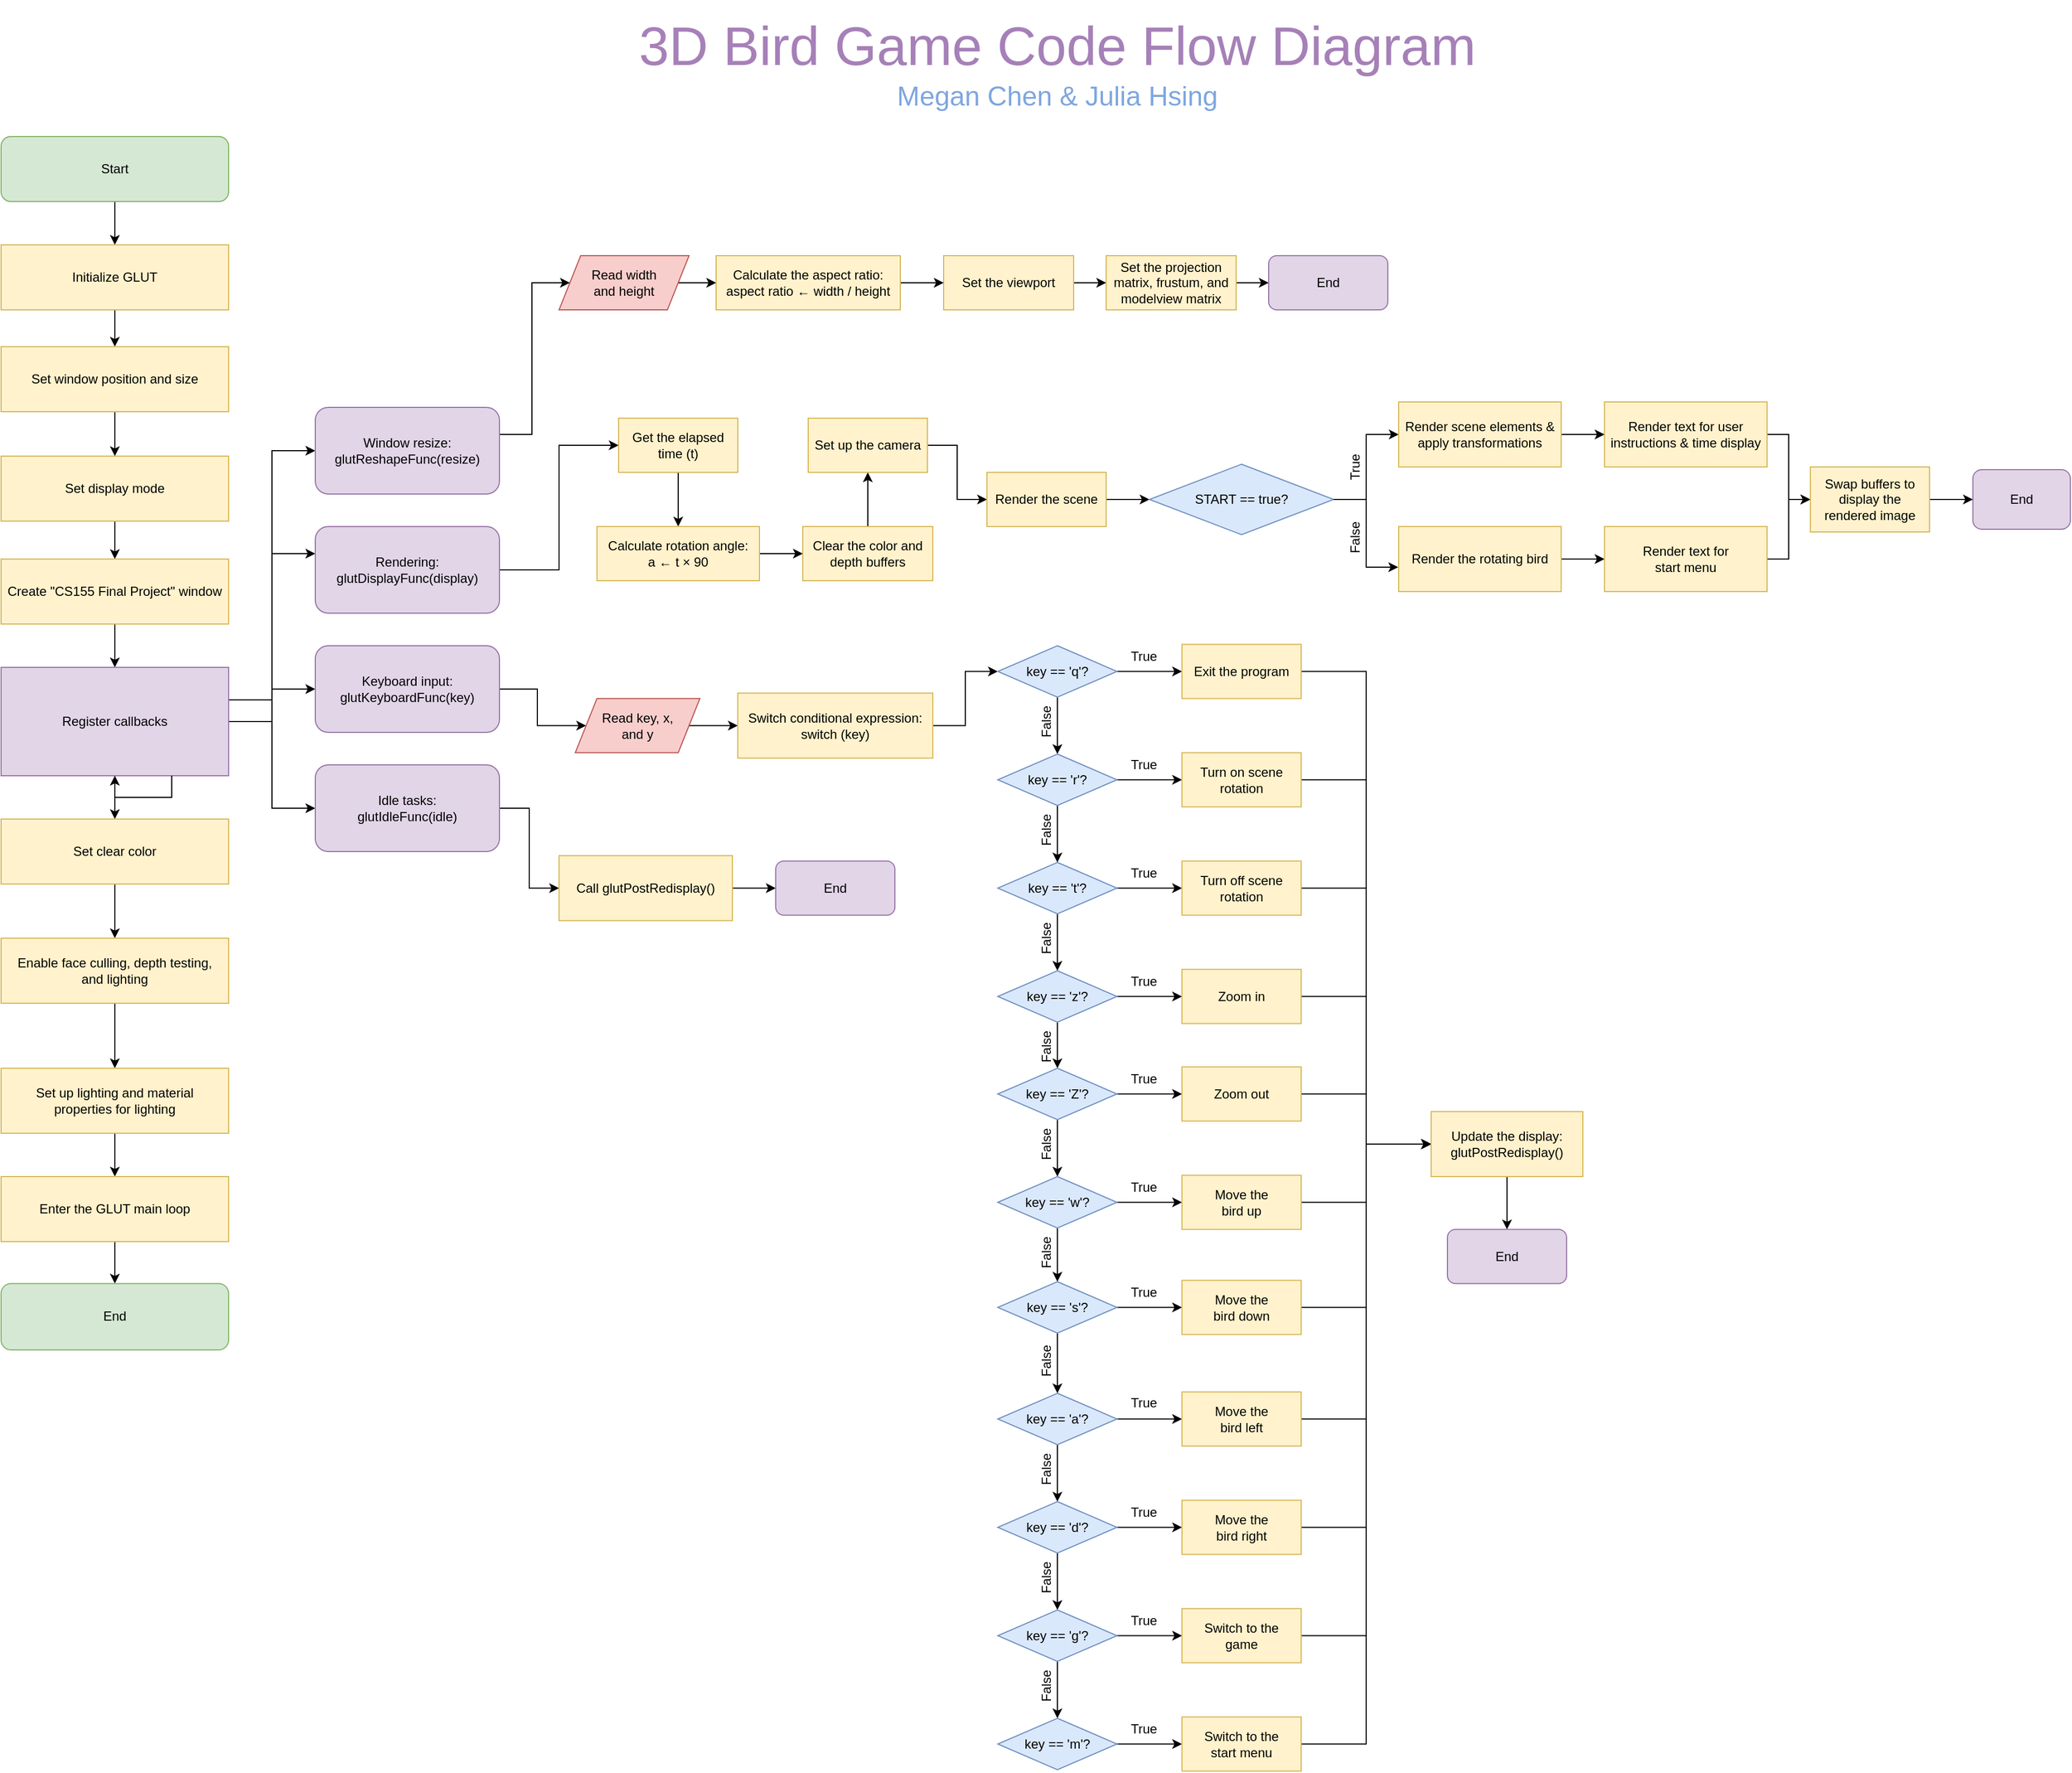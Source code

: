 <mxfile version="22.1.5" type="device">
  <diagram id="C5RBs43oDa-KdzZeNtuy" name="Page-1">
    <mxGraphModel dx="1050" dy="630" grid="0" gridSize="10" guides="1" tooltips="1" connect="1" arrows="1" fold="1" page="0" pageScale="1" pageWidth="1169" pageHeight="827" background="none" math="0" shadow="0">
      <root>
        <mxCell id="WIyWlLk6GJQsqaUBKTNV-0" />
        <mxCell id="WIyWlLk6GJQsqaUBKTNV-1" parent="WIyWlLk6GJQsqaUBKTNV-0" />
        <mxCell id="DvEdpbcLVtmOdHuHlk22-88" value="" style="edgeStyle=orthogonalEdgeStyle;rounded=0;orthogonalLoop=1;jettySize=auto;html=1;" parent="WIyWlLk6GJQsqaUBKTNV-1" source="WIyWlLk6GJQsqaUBKTNV-3" target="GtnpbiUyTME8SAcriD9--0" edge="1">
          <mxGeometry relative="1" as="geometry" />
        </mxCell>
        <mxCell id="WIyWlLk6GJQsqaUBKTNV-3" value="Start" style="rounded=1;whiteSpace=wrap;html=1;fontSize=12;glass=0;strokeWidth=1;shadow=0;fillColor=#d5e8d4;strokeColor=#82b366;" parent="WIyWlLk6GJQsqaUBKTNV-1" vertex="1">
          <mxGeometry x="70" y="160" width="210" height="60" as="geometry" />
        </mxCell>
        <mxCell id="GtnpbiUyTME8SAcriD9--3" value="" style="edgeStyle=orthogonalEdgeStyle;rounded=0;orthogonalLoop=1;jettySize=auto;html=1;" parent="WIyWlLk6GJQsqaUBKTNV-1" source="GtnpbiUyTME8SAcriD9--0" target="GtnpbiUyTME8SAcriD9--1" edge="1">
          <mxGeometry relative="1" as="geometry" />
        </mxCell>
        <mxCell id="GtnpbiUyTME8SAcriD9--0" value="Initialize GLUT" style="rounded=0;whiteSpace=wrap;html=1;fillColor=#fff2cc;strokeColor=#d6b656;" parent="WIyWlLk6GJQsqaUBKTNV-1" vertex="1">
          <mxGeometry x="70" y="260" width="210" height="60" as="geometry" />
        </mxCell>
        <mxCell id="GtnpbiUyTME8SAcriD9--4" value="" style="edgeStyle=orthogonalEdgeStyle;rounded=0;orthogonalLoop=1;jettySize=auto;html=1;" parent="WIyWlLk6GJQsqaUBKTNV-1" source="GtnpbiUyTME8SAcriD9--1" target="GtnpbiUyTME8SAcriD9--2" edge="1">
          <mxGeometry relative="1" as="geometry" />
        </mxCell>
        <mxCell id="GtnpbiUyTME8SAcriD9--1" value="Set window position and size" style="rounded=0;whiteSpace=wrap;html=1;fillColor=#fff2cc;strokeColor=#d6b656;" parent="WIyWlLk6GJQsqaUBKTNV-1" vertex="1">
          <mxGeometry x="70" y="354" width="210" height="60" as="geometry" />
        </mxCell>
        <mxCell id="GtnpbiUyTME8SAcriD9--6" value="" style="edgeStyle=orthogonalEdgeStyle;rounded=0;orthogonalLoop=1;jettySize=auto;html=1;" parent="WIyWlLk6GJQsqaUBKTNV-1" source="GtnpbiUyTME8SAcriD9--2" target="GtnpbiUyTME8SAcriD9--5" edge="1">
          <mxGeometry relative="1" as="geometry" />
        </mxCell>
        <mxCell id="GtnpbiUyTME8SAcriD9--2" value="Set display mode" style="rounded=0;whiteSpace=wrap;html=1;fillColor=#fff2cc;strokeColor=#d6b656;" parent="WIyWlLk6GJQsqaUBKTNV-1" vertex="1">
          <mxGeometry x="70" y="455" width="210" height="60" as="geometry" />
        </mxCell>
        <mxCell id="GtnpbiUyTME8SAcriD9--8" value="" style="edgeStyle=orthogonalEdgeStyle;rounded=0;orthogonalLoop=1;jettySize=auto;html=1;" parent="WIyWlLk6GJQsqaUBKTNV-1" source="GtnpbiUyTME8SAcriD9--5" target="GtnpbiUyTME8SAcriD9--7" edge="1">
          <mxGeometry relative="1" as="geometry" />
        </mxCell>
        <mxCell id="GtnpbiUyTME8SAcriD9--5" value="Create &quot;CS155 Final Project&quot; window" style="rounded=0;whiteSpace=wrap;html=1;fillColor=#fff2cc;strokeColor=#d6b656;" parent="WIyWlLk6GJQsqaUBKTNV-1" vertex="1">
          <mxGeometry x="70" y="550" width="210" height="60" as="geometry" />
        </mxCell>
        <mxCell id="GtnpbiUyTME8SAcriD9--10" value="" style="edgeStyle=orthogonalEdgeStyle;rounded=0;orthogonalLoop=1;jettySize=auto;html=1;" parent="WIyWlLk6GJQsqaUBKTNV-1" source="GtnpbiUyTME8SAcriD9--7" target="GtnpbiUyTME8SAcriD9--9" edge="1">
          <mxGeometry relative="1" as="geometry" />
        </mxCell>
        <mxCell id="GtnpbiUyTME8SAcriD9--27" style="edgeStyle=orthogonalEdgeStyle;rounded=0;orthogonalLoop=1;jettySize=auto;html=1;exitX=1;exitY=0.5;exitDx=0;exitDy=0;" parent="WIyWlLk6GJQsqaUBKTNV-1" source="GtnpbiUyTME8SAcriD9--7" target="GtnpbiUyTME8SAcriD9--23" edge="1">
          <mxGeometry relative="1" as="geometry">
            <Array as="points">
              <mxPoint x="320" y="680" />
              <mxPoint x="320" y="545" />
            </Array>
          </mxGeometry>
        </mxCell>
        <mxCell id="GtnpbiUyTME8SAcriD9--28" style="edgeStyle=orthogonalEdgeStyle;rounded=0;orthogonalLoop=1;jettySize=auto;html=1;exitX=1;exitY=0.5;exitDx=0;exitDy=0;entryX=0;entryY=0.5;entryDx=0;entryDy=0;" parent="WIyWlLk6GJQsqaUBKTNV-1" source="GtnpbiUyTME8SAcriD9--7" target="GtnpbiUyTME8SAcriD9--24" edge="1">
          <mxGeometry relative="1" as="geometry" />
        </mxCell>
        <mxCell id="GtnpbiUyTME8SAcriD9--29" style="edgeStyle=orthogonalEdgeStyle;rounded=0;orthogonalLoop=1;jettySize=auto;html=1;exitX=1;exitY=0.5;exitDx=0;exitDy=0;entryX=0;entryY=0.5;entryDx=0;entryDy=0;" parent="WIyWlLk6GJQsqaUBKTNV-1" source="GtnpbiUyTME8SAcriD9--7" target="GtnpbiUyTME8SAcriD9--22" edge="1">
          <mxGeometry relative="1" as="geometry" />
        </mxCell>
        <mxCell id="GtnpbiUyTME8SAcriD9--30" style="edgeStyle=orthogonalEdgeStyle;rounded=0;orthogonalLoop=1;jettySize=auto;html=1;exitX=1;exitY=0.5;exitDx=0;exitDy=0;entryX=0;entryY=0.5;entryDx=0;entryDy=0;" parent="WIyWlLk6GJQsqaUBKTNV-1" source="GtnpbiUyTME8SAcriD9--7" target="GtnpbiUyTME8SAcriD9--25" edge="1">
          <mxGeometry relative="1" as="geometry" />
        </mxCell>
        <mxCell id="GtnpbiUyTME8SAcriD9--7" value="Register callbacks" style="rounded=0;whiteSpace=wrap;html=1;fillColor=#e1d5e7;strokeColor=#9673a6;" parent="WIyWlLk6GJQsqaUBKTNV-1" vertex="1">
          <mxGeometry x="70" y="650" width="210" height="100" as="geometry" />
        </mxCell>
        <mxCell id="GtnpbiUyTME8SAcriD9--12" value="" style="edgeStyle=orthogonalEdgeStyle;rounded=0;orthogonalLoop=1;jettySize=auto;html=1;" parent="WIyWlLk6GJQsqaUBKTNV-1" source="GtnpbiUyTME8SAcriD9--9" target="GtnpbiUyTME8SAcriD9--11" edge="1">
          <mxGeometry relative="1" as="geometry" />
        </mxCell>
        <mxCell id="GtnpbiUyTME8SAcriD9--9" value="Set clear color" style="rounded=0;whiteSpace=wrap;html=1;fillColor=#fff2cc;strokeColor=#d6b656;" parent="WIyWlLk6GJQsqaUBKTNV-1" vertex="1">
          <mxGeometry x="70" y="790" width="210" height="60" as="geometry" />
        </mxCell>
        <mxCell id="GtnpbiUyTME8SAcriD9--16" value="" style="edgeStyle=orthogonalEdgeStyle;rounded=0;orthogonalLoop=1;jettySize=auto;html=1;" parent="WIyWlLk6GJQsqaUBKTNV-1" source="GtnpbiUyTME8SAcriD9--11" target="GtnpbiUyTME8SAcriD9--13" edge="1">
          <mxGeometry relative="1" as="geometry" />
        </mxCell>
        <mxCell id="GtnpbiUyTME8SAcriD9--11" value="Enable face culling, depth testing, &lt;br&gt;and lighting" style="rounded=0;whiteSpace=wrap;html=1;fillColor=#fff2cc;strokeColor=#d6b656;" parent="WIyWlLk6GJQsqaUBKTNV-1" vertex="1">
          <mxGeometry x="70" y="900" width="210" height="60" as="geometry" />
        </mxCell>
        <mxCell id="GtnpbiUyTME8SAcriD9--15" value="" style="edgeStyle=orthogonalEdgeStyle;rounded=0;orthogonalLoop=1;jettySize=auto;html=1;" parent="WIyWlLk6GJQsqaUBKTNV-1" source="GtnpbiUyTME8SAcriD9--13" target="GtnpbiUyTME8SAcriD9--14" edge="1">
          <mxGeometry relative="1" as="geometry" />
        </mxCell>
        <mxCell id="GtnpbiUyTME8SAcriD9--13" value="Set up lighting and material &lt;br&gt;properties for lighting" style="rounded=0;whiteSpace=wrap;html=1;fillColor=#fff2cc;strokeColor=#d6b656;" parent="WIyWlLk6GJQsqaUBKTNV-1" vertex="1">
          <mxGeometry x="70" y="1020" width="210" height="60" as="geometry" />
        </mxCell>
        <mxCell id="GtnpbiUyTME8SAcriD9--18" value="" style="edgeStyle=orthogonalEdgeStyle;rounded=0;orthogonalLoop=1;jettySize=auto;html=1;" parent="WIyWlLk6GJQsqaUBKTNV-1" source="GtnpbiUyTME8SAcriD9--14" target="GtnpbiUyTME8SAcriD9--17" edge="1">
          <mxGeometry relative="1" as="geometry" />
        </mxCell>
        <mxCell id="GtnpbiUyTME8SAcriD9--14" value="Enter the GLUT main loop" style="rounded=0;whiteSpace=wrap;html=1;fillColor=#fff2cc;strokeColor=#d6b656;" parent="WIyWlLk6GJQsqaUBKTNV-1" vertex="1">
          <mxGeometry x="70" y="1120" width="210" height="60" as="geometry" />
        </mxCell>
        <mxCell id="GtnpbiUyTME8SAcriD9--17" value="End" style="rounded=1;whiteSpace=wrap;html=1;fillColor=#d5e8d4;strokeColor=#82b366;" parent="WIyWlLk6GJQsqaUBKTNV-1" vertex="1">
          <mxGeometry x="70" y="1218.75" width="210" height="61.25" as="geometry" />
        </mxCell>
        <mxCell id="GtnpbiUyTME8SAcriD9--35" style="edgeStyle=orthogonalEdgeStyle;rounded=0;orthogonalLoop=1;jettySize=auto;html=1;entryX=0;entryY=0.5;entryDx=0;entryDy=0;" parent="WIyWlLk6GJQsqaUBKTNV-1" source="GtnpbiUyTME8SAcriD9--22" target="GtnpbiUyTME8SAcriD9--31" edge="1">
          <mxGeometry relative="1" as="geometry">
            <Array as="points">
              <mxPoint x="560" y="435" />
              <mxPoint x="560" y="295" />
            </Array>
          </mxGeometry>
        </mxCell>
        <mxCell id="GtnpbiUyTME8SAcriD9--22" value="Window resize: glutReshapeFunc(resize)" style="rounded=1;whiteSpace=wrap;html=1;fillColor=#e1d5e7;strokeColor=#9673a6;" parent="WIyWlLk6GJQsqaUBKTNV-1" vertex="1">
          <mxGeometry x="360" y="410" width="170" height="80" as="geometry" />
        </mxCell>
        <mxCell id="GtnpbiUyTME8SAcriD9--49" style="edgeStyle=orthogonalEdgeStyle;rounded=0;orthogonalLoop=1;jettySize=auto;html=1;entryX=0;entryY=0.5;entryDx=0;entryDy=0;" parent="WIyWlLk6GJQsqaUBKTNV-1" source="GtnpbiUyTME8SAcriD9--23" target="GtnpbiUyTME8SAcriD9--44" edge="1">
          <mxGeometry relative="1" as="geometry" />
        </mxCell>
        <mxCell id="GtnpbiUyTME8SAcriD9--23" value="Rendering: glutDisplayFunc(display)" style="rounded=1;whiteSpace=wrap;html=1;fillColor=#e1d5e7;strokeColor=#9673a6;" parent="WIyWlLk6GJQsqaUBKTNV-1" vertex="1">
          <mxGeometry x="360" y="520" width="170" height="80" as="geometry" />
        </mxCell>
        <mxCell id="GtnpbiUyTME8SAcriD9--78" value="" style="edgeStyle=orthogonalEdgeStyle;rounded=0;orthogonalLoop=1;jettySize=auto;html=1;" parent="WIyWlLk6GJQsqaUBKTNV-1" source="GtnpbiUyTME8SAcriD9--24" target="GtnpbiUyTME8SAcriD9--77" edge="1">
          <mxGeometry relative="1" as="geometry" />
        </mxCell>
        <mxCell id="GtnpbiUyTME8SAcriD9--24" value="Keyboard input: glutKeyboardFunc(key)" style="rounded=1;whiteSpace=wrap;html=1;fillColor=#e1d5e7;strokeColor=#9673a6;" parent="WIyWlLk6GJQsqaUBKTNV-1" vertex="1">
          <mxGeometry x="360" y="630" width="170" height="80" as="geometry" />
        </mxCell>
        <mxCell id="DvEdpbcLVtmOdHuHlk22-83" style="edgeStyle=orthogonalEdgeStyle;rounded=0;orthogonalLoop=1;jettySize=auto;html=1;entryX=0;entryY=0.5;entryDx=0;entryDy=0;" parent="WIyWlLk6GJQsqaUBKTNV-1" source="GtnpbiUyTME8SAcriD9--25" target="DvEdpbcLVtmOdHuHlk22-82" edge="1">
          <mxGeometry relative="1" as="geometry" />
        </mxCell>
        <mxCell id="GtnpbiUyTME8SAcriD9--25" value="Idle tasks: &lt;br&gt;glutIdleFunc(idle)" style="rounded=1;whiteSpace=wrap;html=1;fillColor=#e1d5e7;strokeColor=#9673a6;" parent="WIyWlLk6GJQsqaUBKTNV-1" vertex="1">
          <mxGeometry x="360" y="740" width="170" height="80" as="geometry" />
        </mxCell>
        <mxCell id="GtnpbiUyTME8SAcriD9--42" value="" style="edgeStyle=orthogonalEdgeStyle;rounded=0;orthogonalLoop=1;jettySize=auto;html=1;" parent="WIyWlLk6GJQsqaUBKTNV-1" source="GtnpbiUyTME8SAcriD9--31" target="GtnpbiUyTME8SAcriD9--41" edge="1">
          <mxGeometry relative="1" as="geometry" />
        </mxCell>
        <mxCell id="GtnpbiUyTME8SAcriD9--31" value="Read width &lt;br&gt;and height" style="shape=parallelogram;perimeter=parallelogramPerimeter;whiteSpace=wrap;html=1;fixedSize=1;fillColor=#f8cecc;strokeColor=#b85450;" parent="WIyWlLk6GJQsqaUBKTNV-1" vertex="1">
          <mxGeometry x="585" y="270" width="120" height="50" as="geometry" />
        </mxCell>
        <mxCell id="GtnpbiUyTME8SAcriD9--32" style="edgeStyle=orthogonalEdgeStyle;rounded=0;orthogonalLoop=1;jettySize=auto;html=1;exitX=0.5;exitY=1;exitDx=0;exitDy=0;" parent="WIyWlLk6GJQsqaUBKTNV-1" source="GtnpbiUyTME8SAcriD9--31" target="GtnpbiUyTME8SAcriD9--31" edge="1">
          <mxGeometry relative="1" as="geometry" />
        </mxCell>
        <mxCell id="GtnpbiUyTME8SAcriD9--37" value="" style="edgeStyle=orthogonalEdgeStyle;rounded=0;orthogonalLoop=1;jettySize=auto;html=1;" parent="WIyWlLk6GJQsqaUBKTNV-1" source="GtnpbiUyTME8SAcriD9--33" target="GtnpbiUyTME8SAcriD9--34" edge="1">
          <mxGeometry relative="1" as="geometry" />
        </mxCell>
        <mxCell id="GtnpbiUyTME8SAcriD9--33" value="Set the viewport" style="rounded=0;whiteSpace=wrap;html=1;fillColor=#fff2cc;strokeColor=#d6b656;" parent="WIyWlLk6GJQsqaUBKTNV-1" vertex="1">
          <mxGeometry x="940" y="270" width="120" height="50" as="geometry" />
        </mxCell>
        <mxCell id="GtnpbiUyTME8SAcriD9--39" value="" style="edgeStyle=orthogonalEdgeStyle;rounded=0;orthogonalLoop=1;jettySize=auto;html=1;" parent="WIyWlLk6GJQsqaUBKTNV-1" source="GtnpbiUyTME8SAcriD9--34" target="GtnpbiUyTME8SAcriD9--38" edge="1">
          <mxGeometry relative="1" as="geometry" />
        </mxCell>
        <mxCell id="GtnpbiUyTME8SAcriD9--34" value="Set the projection matrix, frustum, and modelview matrix" style="rounded=0;whiteSpace=wrap;html=1;fillColor=#fff2cc;strokeColor=#d6b656;" parent="WIyWlLk6GJQsqaUBKTNV-1" vertex="1">
          <mxGeometry x="1090" y="270" width="120" height="50" as="geometry" />
        </mxCell>
        <mxCell id="GtnpbiUyTME8SAcriD9--38" value="End" style="rounded=1;whiteSpace=wrap;html=1;fillColor=#e1d5e7;strokeColor=#9673a6;" parent="WIyWlLk6GJQsqaUBKTNV-1" vertex="1">
          <mxGeometry x="1240" y="270" width="110" height="50" as="geometry" />
        </mxCell>
        <mxCell id="GtnpbiUyTME8SAcriD9--43" value="" style="edgeStyle=orthogonalEdgeStyle;rounded=0;orthogonalLoop=1;jettySize=auto;html=1;" parent="WIyWlLk6GJQsqaUBKTNV-1" source="GtnpbiUyTME8SAcriD9--41" target="GtnpbiUyTME8SAcriD9--33" edge="1">
          <mxGeometry relative="1" as="geometry" />
        </mxCell>
        <mxCell id="GtnpbiUyTME8SAcriD9--41" value="Calculate the aspect ratio:&lt;br&gt;aspect ratio&amp;nbsp;← width / height" style="rounded=0;whiteSpace=wrap;html=1;fillColor=#fff2cc;strokeColor=#d6b656;" parent="WIyWlLk6GJQsqaUBKTNV-1" vertex="1">
          <mxGeometry x="730" y="270" width="170" height="50" as="geometry" />
        </mxCell>
        <mxCell id="GtnpbiUyTME8SAcriD9--50" value="" style="edgeStyle=orthogonalEdgeStyle;rounded=0;orthogonalLoop=1;jettySize=auto;html=1;" parent="WIyWlLk6GJQsqaUBKTNV-1" source="GtnpbiUyTME8SAcriD9--44" target="GtnpbiUyTME8SAcriD9--45" edge="1">
          <mxGeometry relative="1" as="geometry" />
        </mxCell>
        <mxCell id="GtnpbiUyTME8SAcriD9--44" value="Get the elapsed time (t)" style="rounded=0;whiteSpace=wrap;html=1;fillColor=#fff2cc;strokeColor=#d6b656;" parent="WIyWlLk6GJQsqaUBKTNV-1" vertex="1">
          <mxGeometry x="640" y="420" width="110" height="50" as="geometry" />
        </mxCell>
        <mxCell id="GtnpbiUyTME8SAcriD9--51" value="" style="edgeStyle=orthogonalEdgeStyle;rounded=0;orthogonalLoop=1;jettySize=auto;html=1;" parent="WIyWlLk6GJQsqaUBKTNV-1" source="GtnpbiUyTME8SAcriD9--45" target="GtnpbiUyTME8SAcriD9--46" edge="1">
          <mxGeometry relative="1" as="geometry" />
        </mxCell>
        <mxCell id="GtnpbiUyTME8SAcriD9--45" value="Calculate rotation angle:&lt;br&gt;a ←&amp;nbsp;t ×&amp;nbsp;90" style="rounded=0;whiteSpace=wrap;html=1;fillColor=#fff2cc;strokeColor=#d6b656;" parent="WIyWlLk6GJQsqaUBKTNV-1" vertex="1">
          <mxGeometry x="620" y="520" width="150" height="50" as="geometry" />
        </mxCell>
        <mxCell id="GtnpbiUyTME8SAcriD9--52" value="" style="edgeStyle=orthogonalEdgeStyle;rounded=0;orthogonalLoop=1;jettySize=auto;html=1;" parent="WIyWlLk6GJQsqaUBKTNV-1" source="GtnpbiUyTME8SAcriD9--46" target="GtnpbiUyTME8SAcriD9--47" edge="1">
          <mxGeometry relative="1" as="geometry" />
        </mxCell>
        <mxCell id="GtnpbiUyTME8SAcriD9--46" value="Clear the color and depth buffers" style="rounded=0;whiteSpace=wrap;html=1;fillColor=#fff2cc;strokeColor=#d6b656;" parent="WIyWlLk6GJQsqaUBKTNV-1" vertex="1">
          <mxGeometry x="810" y="520" width="120" height="50" as="geometry" />
        </mxCell>
        <mxCell id="GtnpbiUyTME8SAcriD9--53" value="" style="edgeStyle=orthogonalEdgeStyle;rounded=0;orthogonalLoop=1;jettySize=auto;html=1;" parent="WIyWlLk6GJQsqaUBKTNV-1" source="GtnpbiUyTME8SAcriD9--47" target="GtnpbiUyTME8SAcriD9--48" edge="1">
          <mxGeometry relative="1" as="geometry" />
        </mxCell>
        <mxCell id="GtnpbiUyTME8SAcriD9--47" value="Set up the camera" style="rounded=0;whiteSpace=wrap;html=1;fillColor=#fff2cc;strokeColor=#d6b656;" parent="WIyWlLk6GJQsqaUBKTNV-1" vertex="1">
          <mxGeometry x="815" y="420" width="110" height="50" as="geometry" />
        </mxCell>
        <mxCell id="GtnpbiUyTME8SAcriD9--56" value="" style="edgeStyle=orthogonalEdgeStyle;rounded=0;orthogonalLoop=1;jettySize=auto;html=1;" parent="WIyWlLk6GJQsqaUBKTNV-1" source="GtnpbiUyTME8SAcriD9--48" target="GtnpbiUyTME8SAcriD9--55" edge="1">
          <mxGeometry relative="1" as="geometry" />
        </mxCell>
        <mxCell id="GtnpbiUyTME8SAcriD9--48" value="Render the scene" style="rounded=0;whiteSpace=wrap;html=1;fillColor=#fff2cc;strokeColor=#d6b656;" parent="WIyWlLk6GJQsqaUBKTNV-1" vertex="1">
          <mxGeometry x="980" y="470" width="110" height="50" as="geometry" />
        </mxCell>
        <mxCell id="GtnpbiUyTME8SAcriD9--59" style="edgeStyle=orthogonalEdgeStyle;rounded=0;orthogonalLoop=1;jettySize=auto;html=1;entryX=0;entryY=0.5;entryDx=0;entryDy=0;" parent="WIyWlLk6GJQsqaUBKTNV-1" source="GtnpbiUyTME8SAcriD9--55" target="GtnpbiUyTME8SAcriD9--57" edge="1">
          <mxGeometry relative="1" as="geometry" />
        </mxCell>
        <mxCell id="GtnpbiUyTME8SAcriD9--55" value="START == true?" style="rhombus;whiteSpace=wrap;html=1;fillColor=#dae8fc;strokeColor=#6c8ebf;" parent="WIyWlLk6GJQsqaUBKTNV-1" vertex="1">
          <mxGeometry x="1130" y="462.5" width="170" height="65" as="geometry" />
        </mxCell>
        <mxCell id="GtnpbiUyTME8SAcriD9--69" value="" style="edgeStyle=orthogonalEdgeStyle;rounded=0;orthogonalLoop=1;jettySize=auto;html=1;" parent="WIyWlLk6GJQsqaUBKTNV-1" source="GtnpbiUyTME8SAcriD9--57" target="GtnpbiUyTME8SAcriD9--67" edge="1">
          <mxGeometry relative="1" as="geometry" />
        </mxCell>
        <mxCell id="GtnpbiUyTME8SAcriD9--57" value="Render scene elements &amp;amp; apply transformations" style="rounded=0;whiteSpace=wrap;html=1;fillColor=#fff2cc;strokeColor=#d6b656;" parent="WIyWlLk6GJQsqaUBKTNV-1" vertex="1">
          <mxGeometry x="1360" y="405" width="150" height="60" as="geometry" />
        </mxCell>
        <mxCell id="GtnpbiUyTME8SAcriD9--70" value="" style="edgeStyle=orthogonalEdgeStyle;rounded=0;orthogonalLoop=1;jettySize=auto;html=1;" parent="WIyWlLk6GJQsqaUBKTNV-1" source="GtnpbiUyTME8SAcriD9--58" target="GtnpbiUyTME8SAcriD9--68" edge="1">
          <mxGeometry relative="1" as="geometry" />
        </mxCell>
        <mxCell id="GtnpbiUyTME8SAcriD9--58" value="Render the rotating bird" style="rounded=0;whiteSpace=wrap;html=1;fillColor=#fff2cc;strokeColor=#d6b656;" parent="WIyWlLk6GJQsqaUBKTNV-1" vertex="1">
          <mxGeometry x="1360" y="520" width="150" height="60" as="geometry" />
        </mxCell>
        <mxCell id="GtnpbiUyTME8SAcriD9--60" style="edgeStyle=orthogonalEdgeStyle;rounded=0;orthogonalLoop=1;jettySize=auto;html=1;entryX=-0.003;entryY=0.625;entryDx=0;entryDy=0;entryPerimeter=0;" parent="WIyWlLk6GJQsqaUBKTNV-1" source="GtnpbiUyTME8SAcriD9--55" target="GtnpbiUyTME8SAcriD9--58" edge="1">
          <mxGeometry relative="1" as="geometry" />
        </mxCell>
        <mxCell id="GtnpbiUyTME8SAcriD9--63" value="False" style="text;strokeColor=none;align=center;fillColor=none;html=1;verticalAlign=middle;whiteSpace=wrap;rounded=0;rotation=-90;" parent="WIyWlLk6GJQsqaUBKTNV-1" vertex="1">
          <mxGeometry x="1290" y="520" width="60" height="20" as="geometry" />
        </mxCell>
        <mxCell id="GtnpbiUyTME8SAcriD9--64" value="True" style="text;strokeColor=none;align=center;fillColor=none;html=1;verticalAlign=middle;whiteSpace=wrap;rounded=0;rotation=-90;" parent="WIyWlLk6GJQsqaUBKTNV-1" vertex="1">
          <mxGeometry x="1295" y="455" width="50" height="20" as="geometry" />
        </mxCell>
        <mxCell id="GtnpbiUyTME8SAcriD9--73" style="edgeStyle=orthogonalEdgeStyle;rounded=0;orthogonalLoop=1;jettySize=auto;html=1;entryX=0;entryY=0.5;entryDx=0;entryDy=0;" parent="WIyWlLk6GJQsqaUBKTNV-1" source="GtnpbiUyTME8SAcriD9--67" target="GtnpbiUyTME8SAcriD9--72" edge="1">
          <mxGeometry relative="1" as="geometry" />
        </mxCell>
        <mxCell id="GtnpbiUyTME8SAcriD9--67" value="Render text for user instructions &amp;amp; time display" style="rounded=0;whiteSpace=wrap;html=1;fillColor=#fff2cc;strokeColor=#d6b656;" parent="WIyWlLk6GJQsqaUBKTNV-1" vertex="1">
          <mxGeometry x="1550" y="405" width="150" height="60" as="geometry" />
        </mxCell>
        <mxCell id="GtnpbiUyTME8SAcriD9--74" style="edgeStyle=orthogonalEdgeStyle;rounded=0;orthogonalLoop=1;jettySize=auto;html=1;entryX=0;entryY=0.5;entryDx=0;entryDy=0;" parent="WIyWlLk6GJQsqaUBKTNV-1" source="GtnpbiUyTME8SAcriD9--68" target="GtnpbiUyTME8SAcriD9--72" edge="1">
          <mxGeometry relative="1" as="geometry" />
        </mxCell>
        <mxCell id="GtnpbiUyTME8SAcriD9--68" value="Render text for &lt;br&gt;start menu" style="rounded=0;whiteSpace=wrap;html=1;fillColor=#fff2cc;strokeColor=#d6b656;" parent="WIyWlLk6GJQsqaUBKTNV-1" vertex="1">
          <mxGeometry x="1550" y="520" width="150" height="60" as="geometry" />
        </mxCell>
        <mxCell id="GtnpbiUyTME8SAcriD9--71" value="End" style="rounded=1;whiteSpace=wrap;html=1;fillColor=#e1d5e7;strokeColor=#9673a6;" parent="WIyWlLk6GJQsqaUBKTNV-1" vertex="1">
          <mxGeometry x="1890" y="467.5" width="90" height="55" as="geometry" />
        </mxCell>
        <mxCell id="GtnpbiUyTME8SAcriD9--76" value="" style="edgeStyle=orthogonalEdgeStyle;rounded=0;orthogonalLoop=1;jettySize=auto;html=1;" parent="WIyWlLk6GJQsqaUBKTNV-1" source="GtnpbiUyTME8SAcriD9--72" target="GtnpbiUyTME8SAcriD9--71" edge="1">
          <mxGeometry relative="1" as="geometry" />
        </mxCell>
        <mxCell id="GtnpbiUyTME8SAcriD9--72" value="Swap buffers to display the rendered image" style="rounded=0;whiteSpace=wrap;html=1;fillColor=#fff2cc;strokeColor=#d6b656;" parent="WIyWlLk6GJQsqaUBKTNV-1" vertex="1">
          <mxGeometry x="1740" y="465" width="110" height="60" as="geometry" />
        </mxCell>
        <mxCell id="GtnpbiUyTME8SAcriD9--80" value="" style="edgeStyle=orthogonalEdgeStyle;rounded=0;orthogonalLoop=1;jettySize=auto;html=1;" parent="WIyWlLk6GJQsqaUBKTNV-1" source="GtnpbiUyTME8SAcriD9--77" target="GtnpbiUyTME8SAcriD9--79" edge="1">
          <mxGeometry relative="1" as="geometry" />
        </mxCell>
        <mxCell id="GtnpbiUyTME8SAcriD9--77" value="Read key, x, &lt;br&gt;and y" style="shape=parallelogram;perimeter=parallelogramPerimeter;whiteSpace=wrap;html=1;fixedSize=1;fillColor=#f8cecc;strokeColor=#b85450;" parent="WIyWlLk6GJQsqaUBKTNV-1" vertex="1">
          <mxGeometry x="600" y="678.75" width="115" height="50" as="geometry" />
        </mxCell>
        <mxCell id="DvEdpbcLVtmOdHuHlk22-2" style="edgeStyle=orthogonalEdgeStyle;rounded=0;orthogonalLoop=1;jettySize=auto;html=1;entryX=0;entryY=0.5;entryDx=0;entryDy=0;" parent="WIyWlLk6GJQsqaUBKTNV-1" source="GtnpbiUyTME8SAcriD9--79" target="GtnpbiUyTME8SAcriD9--81" edge="1">
          <mxGeometry relative="1" as="geometry" />
        </mxCell>
        <mxCell id="GtnpbiUyTME8SAcriD9--79" value="Switch conditional expression:&lt;br&gt;switch (key)" style="rounded=0;whiteSpace=wrap;html=1;fillColor=#fff2cc;strokeColor=#d6b656;" parent="WIyWlLk6GJQsqaUBKTNV-1" vertex="1">
          <mxGeometry x="750" y="673.75" width="180" height="60" as="geometry" />
        </mxCell>
        <mxCell id="DvEdpbcLVtmOdHuHlk22-1" value="" style="edgeStyle=orthogonalEdgeStyle;rounded=0;orthogonalLoop=1;jettySize=auto;html=1;" parent="WIyWlLk6GJQsqaUBKTNV-1" source="GtnpbiUyTME8SAcriD9--81" target="DvEdpbcLVtmOdHuHlk22-0" edge="1">
          <mxGeometry relative="1" as="geometry" />
        </mxCell>
        <mxCell id="DvEdpbcLVtmOdHuHlk22-5" value="" style="edgeStyle=orthogonalEdgeStyle;rounded=0;orthogonalLoop=1;jettySize=auto;html=1;" parent="WIyWlLk6GJQsqaUBKTNV-1" source="GtnpbiUyTME8SAcriD9--81" target="DvEdpbcLVtmOdHuHlk22-4" edge="1">
          <mxGeometry relative="1" as="geometry" />
        </mxCell>
        <mxCell id="GtnpbiUyTME8SAcriD9--81" value="key == &#39;q&#39;?" style="rhombus;whiteSpace=wrap;html=1;fillColor=#dae8fc;strokeColor=#6c8ebf;" parent="WIyWlLk6GJQsqaUBKTNV-1" vertex="1">
          <mxGeometry x="990" y="630" width="110" height="47.5" as="geometry" />
        </mxCell>
        <mxCell id="DvEdpbcLVtmOdHuHlk22-8" value="" style="edgeStyle=orthogonalEdgeStyle;rounded=0;orthogonalLoop=1;jettySize=auto;html=1;" parent="WIyWlLk6GJQsqaUBKTNV-1" source="DvEdpbcLVtmOdHuHlk22-0" target="DvEdpbcLVtmOdHuHlk22-3" edge="1">
          <mxGeometry relative="1" as="geometry" />
        </mxCell>
        <mxCell id="DvEdpbcLVtmOdHuHlk22-14" value="" style="edgeStyle=orthogonalEdgeStyle;rounded=0;orthogonalLoop=1;jettySize=auto;html=1;" parent="WIyWlLk6GJQsqaUBKTNV-1" source="DvEdpbcLVtmOdHuHlk22-0" target="DvEdpbcLVtmOdHuHlk22-13" edge="1">
          <mxGeometry relative="1" as="geometry" />
        </mxCell>
        <mxCell id="DvEdpbcLVtmOdHuHlk22-0" value="key == &#39;r&#39;?" style="rhombus;whiteSpace=wrap;html=1;fillColor=#dae8fc;strokeColor=#6c8ebf;" parent="WIyWlLk6GJQsqaUBKTNV-1" vertex="1">
          <mxGeometry x="990" y="730" width="110" height="47.5" as="geometry" />
        </mxCell>
        <mxCell id="DvEdpbcLVtmOdHuHlk22-11" value="" style="edgeStyle=orthogonalEdgeStyle;rounded=0;orthogonalLoop=1;jettySize=auto;html=1;" parent="WIyWlLk6GJQsqaUBKTNV-1" source="DvEdpbcLVtmOdHuHlk22-3" target="DvEdpbcLVtmOdHuHlk22-10" edge="1">
          <mxGeometry relative="1" as="geometry" />
        </mxCell>
        <mxCell id="DvEdpbcLVtmOdHuHlk22-17" value="" style="edgeStyle=orthogonalEdgeStyle;rounded=0;orthogonalLoop=1;jettySize=auto;html=1;" parent="WIyWlLk6GJQsqaUBKTNV-1" source="DvEdpbcLVtmOdHuHlk22-3" target="DvEdpbcLVtmOdHuHlk22-16" edge="1">
          <mxGeometry relative="1" as="geometry" />
        </mxCell>
        <mxCell id="DvEdpbcLVtmOdHuHlk22-3" value="key == &#39;t&#39;?" style="rhombus;whiteSpace=wrap;html=1;fillColor=#dae8fc;strokeColor=#6c8ebf;" parent="WIyWlLk6GJQsqaUBKTNV-1" vertex="1">
          <mxGeometry x="990" y="830" width="110" height="47.5" as="geometry" />
        </mxCell>
        <mxCell id="DvEdpbcLVtmOdHuHlk22-69" style="edgeStyle=orthogonalEdgeStyle;rounded=0;orthogonalLoop=1;jettySize=auto;html=1;entryX=0;entryY=0.5;entryDx=0;entryDy=0;" parent="WIyWlLk6GJQsqaUBKTNV-1" source="DvEdpbcLVtmOdHuHlk22-4" target="DvEdpbcLVtmOdHuHlk22-68" edge="1">
          <mxGeometry relative="1" as="geometry" />
        </mxCell>
        <mxCell id="DvEdpbcLVtmOdHuHlk22-4" value="Exit the program" style="rounded=0;whiteSpace=wrap;html=1;fillColor=#fff2cc;strokeColor=#d6b656;" parent="WIyWlLk6GJQsqaUBKTNV-1" vertex="1">
          <mxGeometry x="1160" y="628.75" width="110" height="50" as="geometry" />
        </mxCell>
        <mxCell id="DvEdpbcLVtmOdHuHlk22-6" value="False" style="text;strokeColor=none;align=center;fillColor=none;html=1;verticalAlign=middle;whiteSpace=wrap;rounded=0;rotation=-90;" parent="WIyWlLk6GJQsqaUBKTNV-1" vertex="1">
          <mxGeometry x="1005" y="690" width="60" height="20" as="geometry" />
        </mxCell>
        <mxCell id="DvEdpbcLVtmOdHuHlk22-7" value="True" style="text;strokeColor=none;align=center;fillColor=none;html=1;verticalAlign=middle;whiteSpace=wrap;rounded=0;rotation=0;" parent="WIyWlLk6GJQsqaUBKTNV-1" vertex="1">
          <mxGeometry x="1100" y="630" width="50" height="20" as="geometry" />
        </mxCell>
        <mxCell id="DvEdpbcLVtmOdHuHlk22-9" value="False" style="text;strokeColor=none;align=center;fillColor=none;html=1;verticalAlign=middle;whiteSpace=wrap;rounded=0;rotation=-90;" parent="WIyWlLk6GJQsqaUBKTNV-1" vertex="1">
          <mxGeometry x="1005" y="790" width="60" height="20" as="geometry" />
        </mxCell>
        <mxCell id="DvEdpbcLVtmOdHuHlk22-20" value="" style="edgeStyle=orthogonalEdgeStyle;rounded=0;orthogonalLoop=1;jettySize=auto;html=1;" parent="WIyWlLk6GJQsqaUBKTNV-1" source="DvEdpbcLVtmOdHuHlk22-10" target="DvEdpbcLVtmOdHuHlk22-19" edge="1">
          <mxGeometry relative="1" as="geometry" />
        </mxCell>
        <mxCell id="DvEdpbcLVtmOdHuHlk22-22" value="" style="edgeStyle=orthogonalEdgeStyle;rounded=0;orthogonalLoop=1;jettySize=auto;html=1;" parent="WIyWlLk6GJQsqaUBKTNV-1" source="DvEdpbcLVtmOdHuHlk22-10" target="DvEdpbcLVtmOdHuHlk22-21" edge="1">
          <mxGeometry relative="1" as="geometry" />
        </mxCell>
        <mxCell id="DvEdpbcLVtmOdHuHlk22-10" value="key == &#39;z&#39;?" style="rhombus;whiteSpace=wrap;html=1;fillColor=#dae8fc;strokeColor=#6c8ebf;" parent="WIyWlLk6GJQsqaUBKTNV-1" vertex="1">
          <mxGeometry x="990" y="930" width="110" height="47.5" as="geometry" />
        </mxCell>
        <mxCell id="DvEdpbcLVtmOdHuHlk22-12" value="False" style="text;strokeColor=none;align=center;fillColor=none;html=1;verticalAlign=middle;whiteSpace=wrap;rounded=0;rotation=-90;" parent="WIyWlLk6GJQsqaUBKTNV-1" vertex="1">
          <mxGeometry x="1005" y="890" width="60" height="20" as="geometry" />
        </mxCell>
        <mxCell id="DvEdpbcLVtmOdHuHlk22-70" style="edgeStyle=orthogonalEdgeStyle;rounded=0;orthogonalLoop=1;jettySize=auto;html=1;entryX=0;entryY=0.5;entryDx=0;entryDy=0;" parent="WIyWlLk6GJQsqaUBKTNV-1" source="DvEdpbcLVtmOdHuHlk22-13" target="DvEdpbcLVtmOdHuHlk22-68" edge="1">
          <mxGeometry relative="1" as="geometry" />
        </mxCell>
        <mxCell id="DvEdpbcLVtmOdHuHlk22-13" value="Turn on scene rotation" style="rounded=0;whiteSpace=wrap;html=1;fillColor=#fff2cc;strokeColor=#d6b656;" parent="WIyWlLk6GJQsqaUBKTNV-1" vertex="1">
          <mxGeometry x="1160" y="728.75" width="110" height="50" as="geometry" />
        </mxCell>
        <mxCell id="DvEdpbcLVtmOdHuHlk22-15" value="True" style="text;strokeColor=none;align=center;fillColor=none;html=1;verticalAlign=middle;whiteSpace=wrap;rounded=0;rotation=0;" parent="WIyWlLk6GJQsqaUBKTNV-1" vertex="1">
          <mxGeometry x="1100" y="730" width="50" height="20" as="geometry" />
        </mxCell>
        <mxCell id="DvEdpbcLVtmOdHuHlk22-71" style="edgeStyle=orthogonalEdgeStyle;rounded=0;orthogonalLoop=1;jettySize=auto;html=1;entryX=0;entryY=0.5;entryDx=0;entryDy=0;" parent="WIyWlLk6GJQsqaUBKTNV-1" source="DvEdpbcLVtmOdHuHlk22-16" target="DvEdpbcLVtmOdHuHlk22-68" edge="1">
          <mxGeometry relative="1" as="geometry" />
        </mxCell>
        <mxCell id="DvEdpbcLVtmOdHuHlk22-16" value="Turn off scene rotation" style="rounded=0;whiteSpace=wrap;html=1;fillColor=#fff2cc;strokeColor=#d6b656;" parent="WIyWlLk6GJQsqaUBKTNV-1" vertex="1">
          <mxGeometry x="1160" y="828.75" width="110" height="50" as="geometry" />
        </mxCell>
        <mxCell id="DvEdpbcLVtmOdHuHlk22-18" value="True" style="text;strokeColor=none;align=center;fillColor=none;html=1;verticalAlign=middle;whiteSpace=wrap;rounded=0;rotation=0;" parent="WIyWlLk6GJQsqaUBKTNV-1" vertex="1">
          <mxGeometry x="1100" y="830" width="50" height="20" as="geometry" />
        </mxCell>
        <mxCell id="DvEdpbcLVtmOdHuHlk22-72" style="edgeStyle=orthogonalEdgeStyle;rounded=0;orthogonalLoop=1;jettySize=auto;html=1;entryX=0;entryY=0.5;entryDx=0;entryDy=0;" parent="WIyWlLk6GJQsqaUBKTNV-1" source="DvEdpbcLVtmOdHuHlk22-19" target="DvEdpbcLVtmOdHuHlk22-68" edge="1">
          <mxGeometry relative="1" as="geometry" />
        </mxCell>
        <mxCell id="DvEdpbcLVtmOdHuHlk22-19" value="Zoom in" style="rounded=0;whiteSpace=wrap;html=1;fillColor=#fff2cc;strokeColor=#d6b656;" parent="WIyWlLk6GJQsqaUBKTNV-1" vertex="1">
          <mxGeometry x="1160" y="928.75" width="110" height="50" as="geometry" />
        </mxCell>
        <mxCell id="DvEdpbcLVtmOdHuHlk22-25" value="" style="edgeStyle=orthogonalEdgeStyle;rounded=0;orthogonalLoop=1;jettySize=auto;html=1;" parent="WIyWlLk6GJQsqaUBKTNV-1" source="DvEdpbcLVtmOdHuHlk22-21" target="DvEdpbcLVtmOdHuHlk22-24" edge="1">
          <mxGeometry relative="1" as="geometry" />
        </mxCell>
        <mxCell id="DvEdpbcLVtmOdHuHlk22-31" value="" style="edgeStyle=orthogonalEdgeStyle;rounded=0;orthogonalLoop=1;jettySize=auto;html=1;" parent="WIyWlLk6GJQsqaUBKTNV-1" source="DvEdpbcLVtmOdHuHlk22-21" target="DvEdpbcLVtmOdHuHlk22-28" edge="1">
          <mxGeometry relative="1" as="geometry" />
        </mxCell>
        <mxCell id="DvEdpbcLVtmOdHuHlk22-21" value="key == &#39;Z&#39;?" style="rhombus;whiteSpace=wrap;html=1;fillColor=#dae8fc;strokeColor=#6c8ebf;" parent="WIyWlLk6GJQsqaUBKTNV-1" vertex="1">
          <mxGeometry x="990" y="1020" width="110" height="47.5" as="geometry" />
        </mxCell>
        <mxCell id="DvEdpbcLVtmOdHuHlk22-23" value="False" style="text;strokeColor=none;align=center;fillColor=none;html=1;verticalAlign=middle;whiteSpace=wrap;rounded=0;rotation=-90;" parent="WIyWlLk6GJQsqaUBKTNV-1" vertex="1">
          <mxGeometry x="1005" y="990" width="60" height="20" as="geometry" />
        </mxCell>
        <mxCell id="DvEdpbcLVtmOdHuHlk22-79" style="edgeStyle=orthogonalEdgeStyle;rounded=0;orthogonalLoop=1;jettySize=auto;html=1;entryX=0;entryY=0.5;entryDx=0;entryDy=0;" parent="WIyWlLk6GJQsqaUBKTNV-1" source="DvEdpbcLVtmOdHuHlk22-24" target="DvEdpbcLVtmOdHuHlk22-68" edge="1">
          <mxGeometry relative="1" as="geometry" />
        </mxCell>
        <mxCell id="DvEdpbcLVtmOdHuHlk22-24" value="Zoom out" style="rounded=0;whiteSpace=wrap;html=1;fillColor=#fff2cc;strokeColor=#d6b656;" parent="WIyWlLk6GJQsqaUBKTNV-1" vertex="1">
          <mxGeometry x="1160" y="1018.75" width="110" height="50" as="geometry" />
        </mxCell>
        <mxCell id="DvEdpbcLVtmOdHuHlk22-26" value="True" style="text;strokeColor=none;align=center;fillColor=none;html=1;verticalAlign=middle;whiteSpace=wrap;rounded=0;rotation=0;" parent="WIyWlLk6GJQsqaUBKTNV-1" vertex="1">
          <mxGeometry x="1100" y="930" width="50" height="20" as="geometry" />
        </mxCell>
        <mxCell id="DvEdpbcLVtmOdHuHlk22-27" value="True" style="text;strokeColor=none;align=center;fillColor=none;html=1;verticalAlign=middle;whiteSpace=wrap;rounded=0;rotation=0;" parent="WIyWlLk6GJQsqaUBKTNV-1" vertex="1">
          <mxGeometry x="1100" y="1020" width="50" height="20" as="geometry" />
        </mxCell>
        <mxCell id="DvEdpbcLVtmOdHuHlk22-34" value="" style="edgeStyle=orthogonalEdgeStyle;rounded=0;orthogonalLoop=1;jettySize=auto;html=1;" parent="WIyWlLk6GJQsqaUBKTNV-1" source="DvEdpbcLVtmOdHuHlk22-28" target="DvEdpbcLVtmOdHuHlk22-33" edge="1">
          <mxGeometry relative="1" as="geometry" />
        </mxCell>
        <mxCell id="DvEdpbcLVtmOdHuHlk22-38" value="" style="edgeStyle=orthogonalEdgeStyle;rounded=0;orthogonalLoop=1;jettySize=auto;html=1;" parent="WIyWlLk6GJQsqaUBKTNV-1" source="DvEdpbcLVtmOdHuHlk22-28" target="DvEdpbcLVtmOdHuHlk22-36" edge="1">
          <mxGeometry relative="1" as="geometry" />
        </mxCell>
        <mxCell id="DvEdpbcLVtmOdHuHlk22-28" value="key == &#39;w&#39;?" style="rhombus;whiteSpace=wrap;html=1;fillColor=#dae8fc;strokeColor=#6c8ebf;" parent="WIyWlLk6GJQsqaUBKTNV-1" vertex="1">
          <mxGeometry x="990" y="1120" width="110" height="47.5" as="geometry" />
        </mxCell>
        <mxCell id="DvEdpbcLVtmOdHuHlk22-32" value="False" style="text;strokeColor=none;align=center;fillColor=none;html=1;verticalAlign=middle;whiteSpace=wrap;rounded=0;rotation=-90;" parent="WIyWlLk6GJQsqaUBKTNV-1" vertex="1">
          <mxGeometry x="1005" y="1080" width="60" height="20" as="geometry" />
        </mxCell>
        <mxCell id="DvEdpbcLVtmOdHuHlk22-78" style="edgeStyle=orthogonalEdgeStyle;rounded=0;orthogonalLoop=1;jettySize=auto;html=1;entryX=0;entryY=0.5;entryDx=0;entryDy=0;" parent="WIyWlLk6GJQsqaUBKTNV-1" source="DvEdpbcLVtmOdHuHlk22-33" target="DvEdpbcLVtmOdHuHlk22-68" edge="1">
          <mxGeometry relative="1" as="geometry" />
        </mxCell>
        <mxCell id="DvEdpbcLVtmOdHuHlk22-33" value="Move the &lt;br&gt;bird up" style="rounded=0;whiteSpace=wrap;html=1;fillColor=#fff2cc;strokeColor=#d6b656;" parent="WIyWlLk6GJQsqaUBKTNV-1" vertex="1">
          <mxGeometry x="1160" y="1118.75" width="110" height="50" as="geometry" />
        </mxCell>
        <mxCell id="DvEdpbcLVtmOdHuHlk22-35" value="True" style="text;strokeColor=none;align=center;fillColor=none;html=1;verticalAlign=middle;whiteSpace=wrap;rounded=0;rotation=0;" parent="WIyWlLk6GJQsqaUBKTNV-1" vertex="1">
          <mxGeometry x="1100" y="1120" width="50" height="20" as="geometry" />
        </mxCell>
        <mxCell id="DvEdpbcLVtmOdHuHlk22-40" value="" style="edgeStyle=orthogonalEdgeStyle;rounded=0;orthogonalLoop=1;jettySize=auto;html=1;" parent="WIyWlLk6GJQsqaUBKTNV-1" source="DvEdpbcLVtmOdHuHlk22-36" target="DvEdpbcLVtmOdHuHlk22-37" edge="1">
          <mxGeometry relative="1" as="geometry" />
        </mxCell>
        <mxCell id="DvEdpbcLVtmOdHuHlk22-43" value="" style="edgeStyle=orthogonalEdgeStyle;rounded=0;orthogonalLoop=1;jettySize=auto;html=1;" parent="WIyWlLk6GJQsqaUBKTNV-1" source="DvEdpbcLVtmOdHuHlk22-36" target="DvEdpbcLVtmOdHuHlk22-42" edge="1">
          <mxGeometry relative="1" as="geometry" />
        </mxCell>
        <mxCell id="DvEdpbcLVtmOdHuHlk22-36" value="key == &#39;s&#39;?" style="rhombus;whiteSpace=wrap;html=1;fillColor=#dae8fc;strokeColor=#6c8ebf;" parent="WIyWlLk6GJQsqaUBKTNV-1" vertex="1">
          <mxGeometry x="990" y="1217" width="110" height="47.5" as="geometry" />
        </mxCell>
        <mxCell id="DvEdpbcLVtmOdHuHlk22-76" style="edgeStyle=orthogonalEdgeStyle;rounded=0;orthogonalLoop=1;jettySize=auto;html=1;entryX=0;entryY=0.5;entryDx=0;entryDy=0;" parent="WIyWlLk6GJQsqaUBKTNV-1" source="DvEdpbcLVtmOdHuHlk22-37" target="DvEdpbcLVtmOdHuHlk22-68" edge="1">
          <mxGeometry relative="1" as="geometry" />
        </mxCell>
        <mxCell id="DvEdpbcLVtmOdHuHlk22-37" value="Move the &lt;br&gt;bird down" style="rounded=0;whiteSpace=wrap;html=1;fillColor=#fff2cc;strokeColor=#d6b656;" parent="WIyWlLk6GJQsqaUBKTNV-1" vertex="1">
          <mxGeometry x="1160" y="1215.75" width="110" height="50" as="geometry" />
        </mxCell>
        <mxCell id="DvEdpbcLVtmOdHuHlk22-39" value="False" style="text;strokeColor=none;align=center;fillColor=none;html=1;verticalAlign=middle;whiteSpace=wrap;rounded=0;rotation=-90;" parent="WIyWlLk6GJQsqaUBKTNV-1" vertex="1">
          <mxGeometry x="1005" y="1180" width="60" height="20" as="geometry" />
        </mxCell>
        <mxCell id="DvEdpbcLVtmOdHuHlk22-41" value="True" style="text;strokeColor=none;align=center;fillColor=none;html=1;verticalAlign=middle;whiteSpace=wrap;rounded=0;rotation=0;" parent="WIyWlLk6GJQsqaUBKTNV-1" vertex="1">
          <mxGeometry x="1100" y="1217" width="50" height="20" as="geometry" />
        </mxCell>
        <mxCell id="DvEdpbcLVtmOdHuHlk22-48" value="" style="edgeStyle=orthogonalEdgeStyle;rounded=0;orthogonalLoop=1;jettySize=auto;html=1;" parent="WIyWlLk6GJQsqaUBKTNV-1" source="DvEdpbcLVtmOdHuHlk22-42" target="DvEdpbcLVtmOdHuHlk22-47" edge="1">
          <mxGeometry relative="1" as="geometry" />
        </mxCell>
        <mxCell id="DvEdpbcLVtmOdHuHlk22-50" value="" style="edgeStyle=orthogonalEdgeStyle;rounded=0;orthogonalLoop=1;jettySize=auto;html=1;" parent="WIyWlLk6GJQsqaUBKTNV-1" source="DvEdpbcLVtmOdHuHlk22-42" target="DvEdpbcLVtmOdHuHlk22-49" edge="1">
          <mxGeometry relative="1" as="geometry" />
        </mxCell>
        <mxCell id="DvEdpbcLVtmOdHuHlk22-42" value="key == &#39;a&#39;?" style="rhombus;whiteSpace=wrap;html=1;fillColor=#dae8fc;strokeColor=#6c8ebf;" parent="WIyWlLk6GJQsqaUBKTNV-1" vertex="1">
          <mxGeometry x="990" y="1320" width="110" height="47.5" as="geometry" />
        </mxCell>
        <mxCell id="DvEdpbcLVtmOdHuHlk22-46" value="False" style="text;strokeColor=none;align=center;fillColor=none;html=1;verticalAlign=middle;whiteSpace=wrap;rounded=0;rotation=-90;" parent="WIyWlLk6GJQsqaUBKTNV-1" vertex="1">
          <mxGeometry x="1005" y="1280" width="60" height="20" as="geometry" />
        </mxCell>
        <mxCell id="DvEdpbcLVtmOdHuHlk22-77" style="edgeStyle=orthogonalEdgeStyle;rounded=0;orthogonalLoop=1;jettySize=auto;html=1;entryX=0;entryY=0.5;entryDx=0;entryDy=0;" parent="WIyWlLk6GJQsqaUBKTNV-1" source="DvEdpbcLVtmOdHuHlk22-47" target="DvEdpbcLVtmOdHuHlk22-68" edge="1">
          <mxGeometry relative="1" as="geometry" />
        </mxCell>
        <mxCell id="DvEdpbcLVtmOdHuHlk22-47" value="Move the &lt;br&gt;bird left" style="rounded=0;whiteSpace=wrap;html=1;fillColor=#fff2cc;strokeColor=#d6b656;" parent="WIyWlLk6GJQsqaUBKTNV-1" vertex="1">
          <mxGeometry x="1160" y="1318.75" width="110" height="50" as="geometry" />
        </mxCell>
        <mxCell id="DvEdpbcLVtmOdHuHlk22-53" value="" style="edgeStyle=orthogonalEdgeStyle;rounded=0;orthogonalLoop=1;jettySize=auto;html=1;" parent="WIyWlLk6GJQsqaUBKTNV-1" source="DvEdpbcLVtmOdHuHlk22-49" target="DvEdpbcLVtmOdHuHlk22-52" edge="1">
          <mxGeometry relative="1" as="geometry" />
        </mxCell>
        <mxCell id="DvEdpbcLVtmOdHuHlk22-57" value="" style="edgeStyle=orthogonalEdgeStyle;rounded=0;orthogonalLoop=1;jettySize=auto;html=1;" parent="WIyWlLk6GJQsqaUBKTNV-1" source="DvEdpbcLVtmOdHuHlk22-49" target="DvEdpbcLVtmOdHuHlk22-56" edge="1">
          <mxGeometry relative="1" as="geometry" />
        </mxCell>
        <mxCell id="DvEdpbcLVtmOdHuHlk22-49" value="key == &#39;d&#39;?" style="rhombus;whiteSpace=wrap;html=1;fillColor=#dae8fc;strokeColor=#6c8ebf;" parent="WIyWlLk6GJQsqaUBKTNV-1" vertex="1">
          <mxGeometry x="990" y="1420" width="110" height="47.5" as="geometry" />
        </mxCell>
        <mxCell id="DvEdpbcLVtmOdHuHlk22-51" value="False" style="text;strokeColor=none;align=center;fillColor=none;html=1;verticalAlign=middle;whiteSpace=wrap;rounded=0;rotation=-90;" parent="WIyWlLk6GJQsqaUBKTNV-1" vertex="1">
          <mxGeometry x="1005" y="1380" width="60" height="20" as="geometry" />
        </mxCell>
        <mxCell id="DvEdpbcLVtmOdHuHlk22-75" style="edgeStyle=orthogonalEdgeStyle;rounded=0;orthogonalLoop=1;jettySize=auto;html=1;entryX=0;entryY=0.5;entryDx=0;entryDy=0;" parent="WIyWlLk6GJQsqaUBKTNV-1" source="DvEdpbcLVtmOdHuHlk22-52" target="DvEdpbcLVtmOdHuHlk22-68" edge="1">
          <mxGeometry relative="1" as="geometry" />
        </mxCell>
        <mxCell id="DvEdpbcLVtmOdHuHlk22-52" value="Move the &lt;br&gt;bird right" style="rounded=0;whiteSpace=wrap;html=1;fillColor=#fff2cc;strokeColor=#d6b656;" parent="WIyWlLk6GJQsqaUBKTNV-1" vertex="1">
          <mxGeometry x="1160" y="1418.75" width="110" height="50" as="geometry" />
        </mxCell>
        <mxCell id="DvEdpbcLVtmOdHuHlk22-54" value="True" style="text;strokeColor=none;align=center;fillColor=none;html=1;verticalAlign=middle;whiteSpace=wrap;rounded=0;rotation=0;" parent="WIyWlLk6GJQsqaUBKTNV-1" vertex="1">
          <mxGeometry x="1100" y="1318.75" width="50" height="20" as="geometry" />
        </mxCell>
        <mxCell id="DvEdpbcLVtmOdHuHlk22-55" value="True" style="text;strokeColor=none;align=center;fillColor=none;html=1;verticalAlign=middle;whiteSpace=wrap;rounded=0;rotation=0;" parent="WIyWlLk6GJQsqaUBKTNV-1" vertex="1">
          <mxGeometry x="1100" y="1420" width="50" height="20" as="geometry" />
        </mxCell>
        <mxCell id="DvEdpbcLVtmOdHuHlk22-61" value="" style="edgeStyle=orthogonalEdgeStyle;rounded=0;orthogonalLoop=1;jettySize=auto;html=1;" parent="WIyWlLk6GJQsqaUBKTNV-1" source="DvEdpbcLVtmOdHuHlk22-56" target="DvEdpbcLVtmOdHuHlk22-60" edge="1">
          <mxGeometry relative="1" as="geometry" />
        </mxCell>
        <mxCell id="DvEdpbcLVtmOdHuHlk22-65" value="" style="edgeStyle=orthogonalEdgeStyle;rounded=0;orthogonalLoop=1;jettySize=auto;html=1;" parent="WIyWlLk6GJQsqaUBKTNV-1" source="DvEdpbcLVtmOdHuHlk22-56" target="DvEdpbcLVtmOdHuHlk22-62" edge="1">
          <mxGeometry relative="1" as="geometry" />
        </mxCell>
        <mxCell id="DvEdpbcLVtmOdHuHlk22-56" value="key == &#39;g&#39;?" style="rhombus;whiteSpace=wrap;html=1;fillColor=#dae8fc;strokeColor=#6c8ebf;" parent="WIyWlLk6GJQsqaUBKTNV-1" vertex="1">
          <mxGeometry x="990" y="1520" width="110" height="47.5" as="geometry" />
        </mxCell>
        <mxCell id="DvEdpbcLVtmOdHuHlk22-58" value="False" style="text;strokeColor=none;align=center;fillColor=none;html=1;verticalAlign=middle;whiteSpace=wrap;rounded=0;rotation=-90;" parent="WIyWlLk6GJQsqaUBKTNV-1" vertex="1">
          <mxGeometry x="1005" y="1480" width="60" height="20" as="geometry" />
        </mxCell>
        <mxCell id="DvEdpbcLVtmOdHuHlk22-59" value="False" style="text;strokeColor=none;align=center;fillColor=none;html=1;verticalAlign=middle;whiteSpace=wrap;rounded=0;rotation=-90;" parent="WIyWlLk6GJQsqaUBKTNV-1" vertex="1">
          <mxGeometry x="1005" y="1580" width="60" height="20" as="geometry" />
        </mxCell>
        <mxCell id="DvEdpbcLVtmOdHuHlk22-64" value="" style="edgeStyle=orthogonalEdgeStyle;rounded=0;orthogonalLoop=1;jettySize=auto;html=1;" parent="WIyWlLk6GJQsqaUBKTNV-1" source="DvEdpbcLVtmOdHuHlk22-60" target="DvEdpbcLVtmOdHuHlk22-63" edge="1">
          <mxGeometry relative="1" as="geometry" />
        </mxCell>
        <mxCell id="DvEdpbcLVtmOdHuHlk22-60" value="key == &#39;m&#39;?" style="rhombus;whiteSpace=wrap;html=1;fillColor=#dae8fc;strokeColor=#6c8ebf;" parent="WIyWlLk6GJQsqaUBKTNV-1" vertex="1">
          <mxGeometry x="990" y="1620" width="110" height="47.5" as="geometry" />
        </mxCell>
        <mxCell id="DvEdpbcLVtmOdHuHlk22-74" style="edgeStyle=orthogonalEdgeStyle;rounded=0;orthogonalLoop=1;jettySize=auto;html=1;entryX=0;entryY=0.5;entryDx=0;entryDy=0;" parent="WIyWlLk6GJQsqaUBKTNV-1" source="DvEdpbcLVtmOdHuHlk22-62" target="DvEdpbcLVtmOdHuHlk22-68" edge="1">
          <mxGeometry relative="1" as="geometry" />
        </mxCell>
        <mxCell id="DvEdpbcLVtmOdHuHlk22-62" value="Switch to the &lt;br&gt;game" style="rounded=0;whiteSpace=wrap;html=1;fillColor=#fff2cc;strokeColor=#d6b656;" parent="WIyWlLk6GJQsqaUBKTNV-1" vertex="1">
          <mxGeometry x="1160" y="1518.75" width="110" height="50" as="geometry" />
        </mxCell>
        <mxCell id="DvEdpbcLVtmOdHuHlk22-73" style="edgeStyle=orthogonalEdgeStyle;rounded=0;orthogonalLoop=1;jettySize=auto;html=1;entryX=0;entryY=0.5;entryDx=0;entryDy=0;" parent="WIyWlLk6GJQsqaUBKTNV-1" source="DvEdpbcLVtmOdHuHlk22-63" target="DvEdpbcLVtmOdHuHlk22-68" edge="1">
          <mxGeometry relative="1" as="geometry" />
        </mxCell>
        <mxCell id="DvEdpbcLVtmOdHuHlk22-63" value="Switch to the &lt;br&gt;start menu" style="rounded=0;whiteSpace=wrap;html=1;fillColor=#fff2cc;strokeColor=#d6b656;" parent="WIyWlLk6GJQsqaUBKTNV-1" vertex="1">
          <mxGeometry x="1160" y="1618.75" width="110" height="50" as="geometry" />
        </mxCell>
        <mxCell id="DvEdpbcLVtmOdHuHlk22-66" value="True" style="text;strokeColor=none;align=center;fillColor=none;html=1;verticalAlign=middle;whiteSpace=wrap;rounded=0;rotation=0;" parent="WIyWlLk6GJQsqaUBKTNV-1" vertex="1">
          <mxGeometry x="1100" y="1520" width="50" height="20" as="geometry" />
        </mxCell>
        <mxCell id="DvEdpbcLVtmOdHuHlk22-67" value="True" style="text;strokeColor=none;align=center;fillColor=none;html=1;verticalAlign=middle;whiteSpace=wrap;rounded=0;rotation=0;" parent="WIyWlLk6GJQsqaUBKTNV-1" vertex="1">
          <mxGeometry x="1100" y="1620" width="50" height="20" as="geometry" />
        </mxCell>
        <mxCell id="DvEdpbcLVtmOdHuHlk22-81" value="" style="edgeStyle=orthogonalEdgeStyle;rounded=0;orthogonalLoop=1;jettySize=auto;html=1;" parent="WIyWlLk6GJQsqaUBKTNV-1" source="DvEdpbcLVtmOdHuHlk22-68" target="DvEdpbcLVtmOdHuHlk22-80" edge="1">
          <mxGeometry relative="1" as="geometry" />
        </mxCell>
        <mxCell id="DvEdpbcLVtmOdHuHlk22-68" value="Update the display:&lt;br&gt;glutPostRedisplay()" style="rounded=0;whiteSpace=wrap;html=1;fillColor=#fff2cc;strokeColor=#d6b656;" parent="WIyWlLk6GJQsqaUBKTNV-1" vertex="1">
          <mxGeometry x="1390" y="1060" width="140" height="60" as="geometry" />
        </mxCell>
        <mxCell id="DvEdpbcLVtmOdHuHlk22-80" value="End" style="rounded=1;whiteSpace=wrap;html=1;fillColor=#e1d5e7;strokeColor=#9673a6;" parent="WIyWlLk6GJQsqaUBKTNV-1" vertex="1">
          <mxGeometry x="1405" y="1168.75" width="110" height="50" as="geometry" />
        </mxCell>
        <mxCell id="DvEdpbcLVtmOdHuHlk22-85" value="" style="edgeStyle=orthogonalEdgeStyle;rounded=0;orthogonalLoop=1;jettySize=auto;html=1;" parent="WIyWlLk6GJQsqaUBKTNV-1" source="DvEdpbcLVtmOdHuHlk22-82" target="DvEdpbcLVtmOdHuHlk22-84" edge="1">
          <mxGeometry relative="1" as="geometry" />
        </mxCell>
        <mxCell id="DvEdpbcLVtmOdHuHlk22-82" value="Call glutPostRedisplay()" style="rounded=0;whiteSpace=wrap;html=1;fillColor=#fff2cc;strokeColor=#d6b656;" parent="WIyWlLk6GJQsqaUBKTNV-1" vertex="1">
          <mxGeometry x="585" y="823.75" width="160" height="60" as="geometry" />
        </mxCell>
        <mxCell id="DvEdpbcLVtmOdHuHlk22-84" value="End" style="rounded=1;whiteSpace=wrap;html=1;fillColor=#e1d5e7;strokeColor=#9673a6;" parent="WIyWlLk6GJQsqaUBKTNV-1" vertex="1">
          <mxGeometry x="785" y="828.75" width="110" height="50" as="geometry" />
        </mxCell>
        <mxCell id="DvEdpbcLVtmOdHuHlk22-90" value="3D Bird Game Code Flow Diagram" style="text;align=center;verticalAlign=middle;resizable=0;points=[];autosize=1;strokeColor=none;fillColor=none;fontSize=50;fontFamily=Helvetica;shadow=0;fontStyle=0;fontColor=#A680B8;labelBackgroundColor=none;labelBorderColor=none;" parent="WIyWlLk6GJQsqaUBKTNV-1" vertex="1">
          <mxGeometry x="650" y="34" width="790" height="72" as="geometry" />
        </mxCell>
        <mxCell id="DvEdpbcLVtmOdHuHlk22-91" value="Megan Chen &amp; Julia Hsing" style="text;align=center;verticalAlign=middle;resizable=0;points=[];autosize=1;strokeColor=none;fillColor=none;fontSize=25;fontFamily=Helvetica;shadow=0;fontStyle=0;fontColor=#7EA6E0;labelBackgroundColor=none;labelBorderColor=none;" parent="WIyWlLk6GJQsqaUBKTNV-1" vertex="1">
          <mxGeometry x="888" y="99" width="314" height="42" as="geometry" />
        </mxCell>
        <mxCell id="DvEdpbcLVtmOdHuHlk22-92" style="edgeStyle=orthogonalEdgeStyle;rounded=0;orthogonalLoop=1;jettySize=auto;html=1;exitX=0.75;exitY=1;exitDx=0;exitDy=0;" parent="WIyWlLk6GJQsqaUBKTNV-1" source="GtnpbiUyTME8SAcriD9--7" target="GtnpbiUyTME8SAcriD9--7" edge="1">
          <mxGeometry relative="1" as="geometry" />
        </mxCell>
      </root>
    </mxGraphModel>
  </diagram>
</mxfile>
